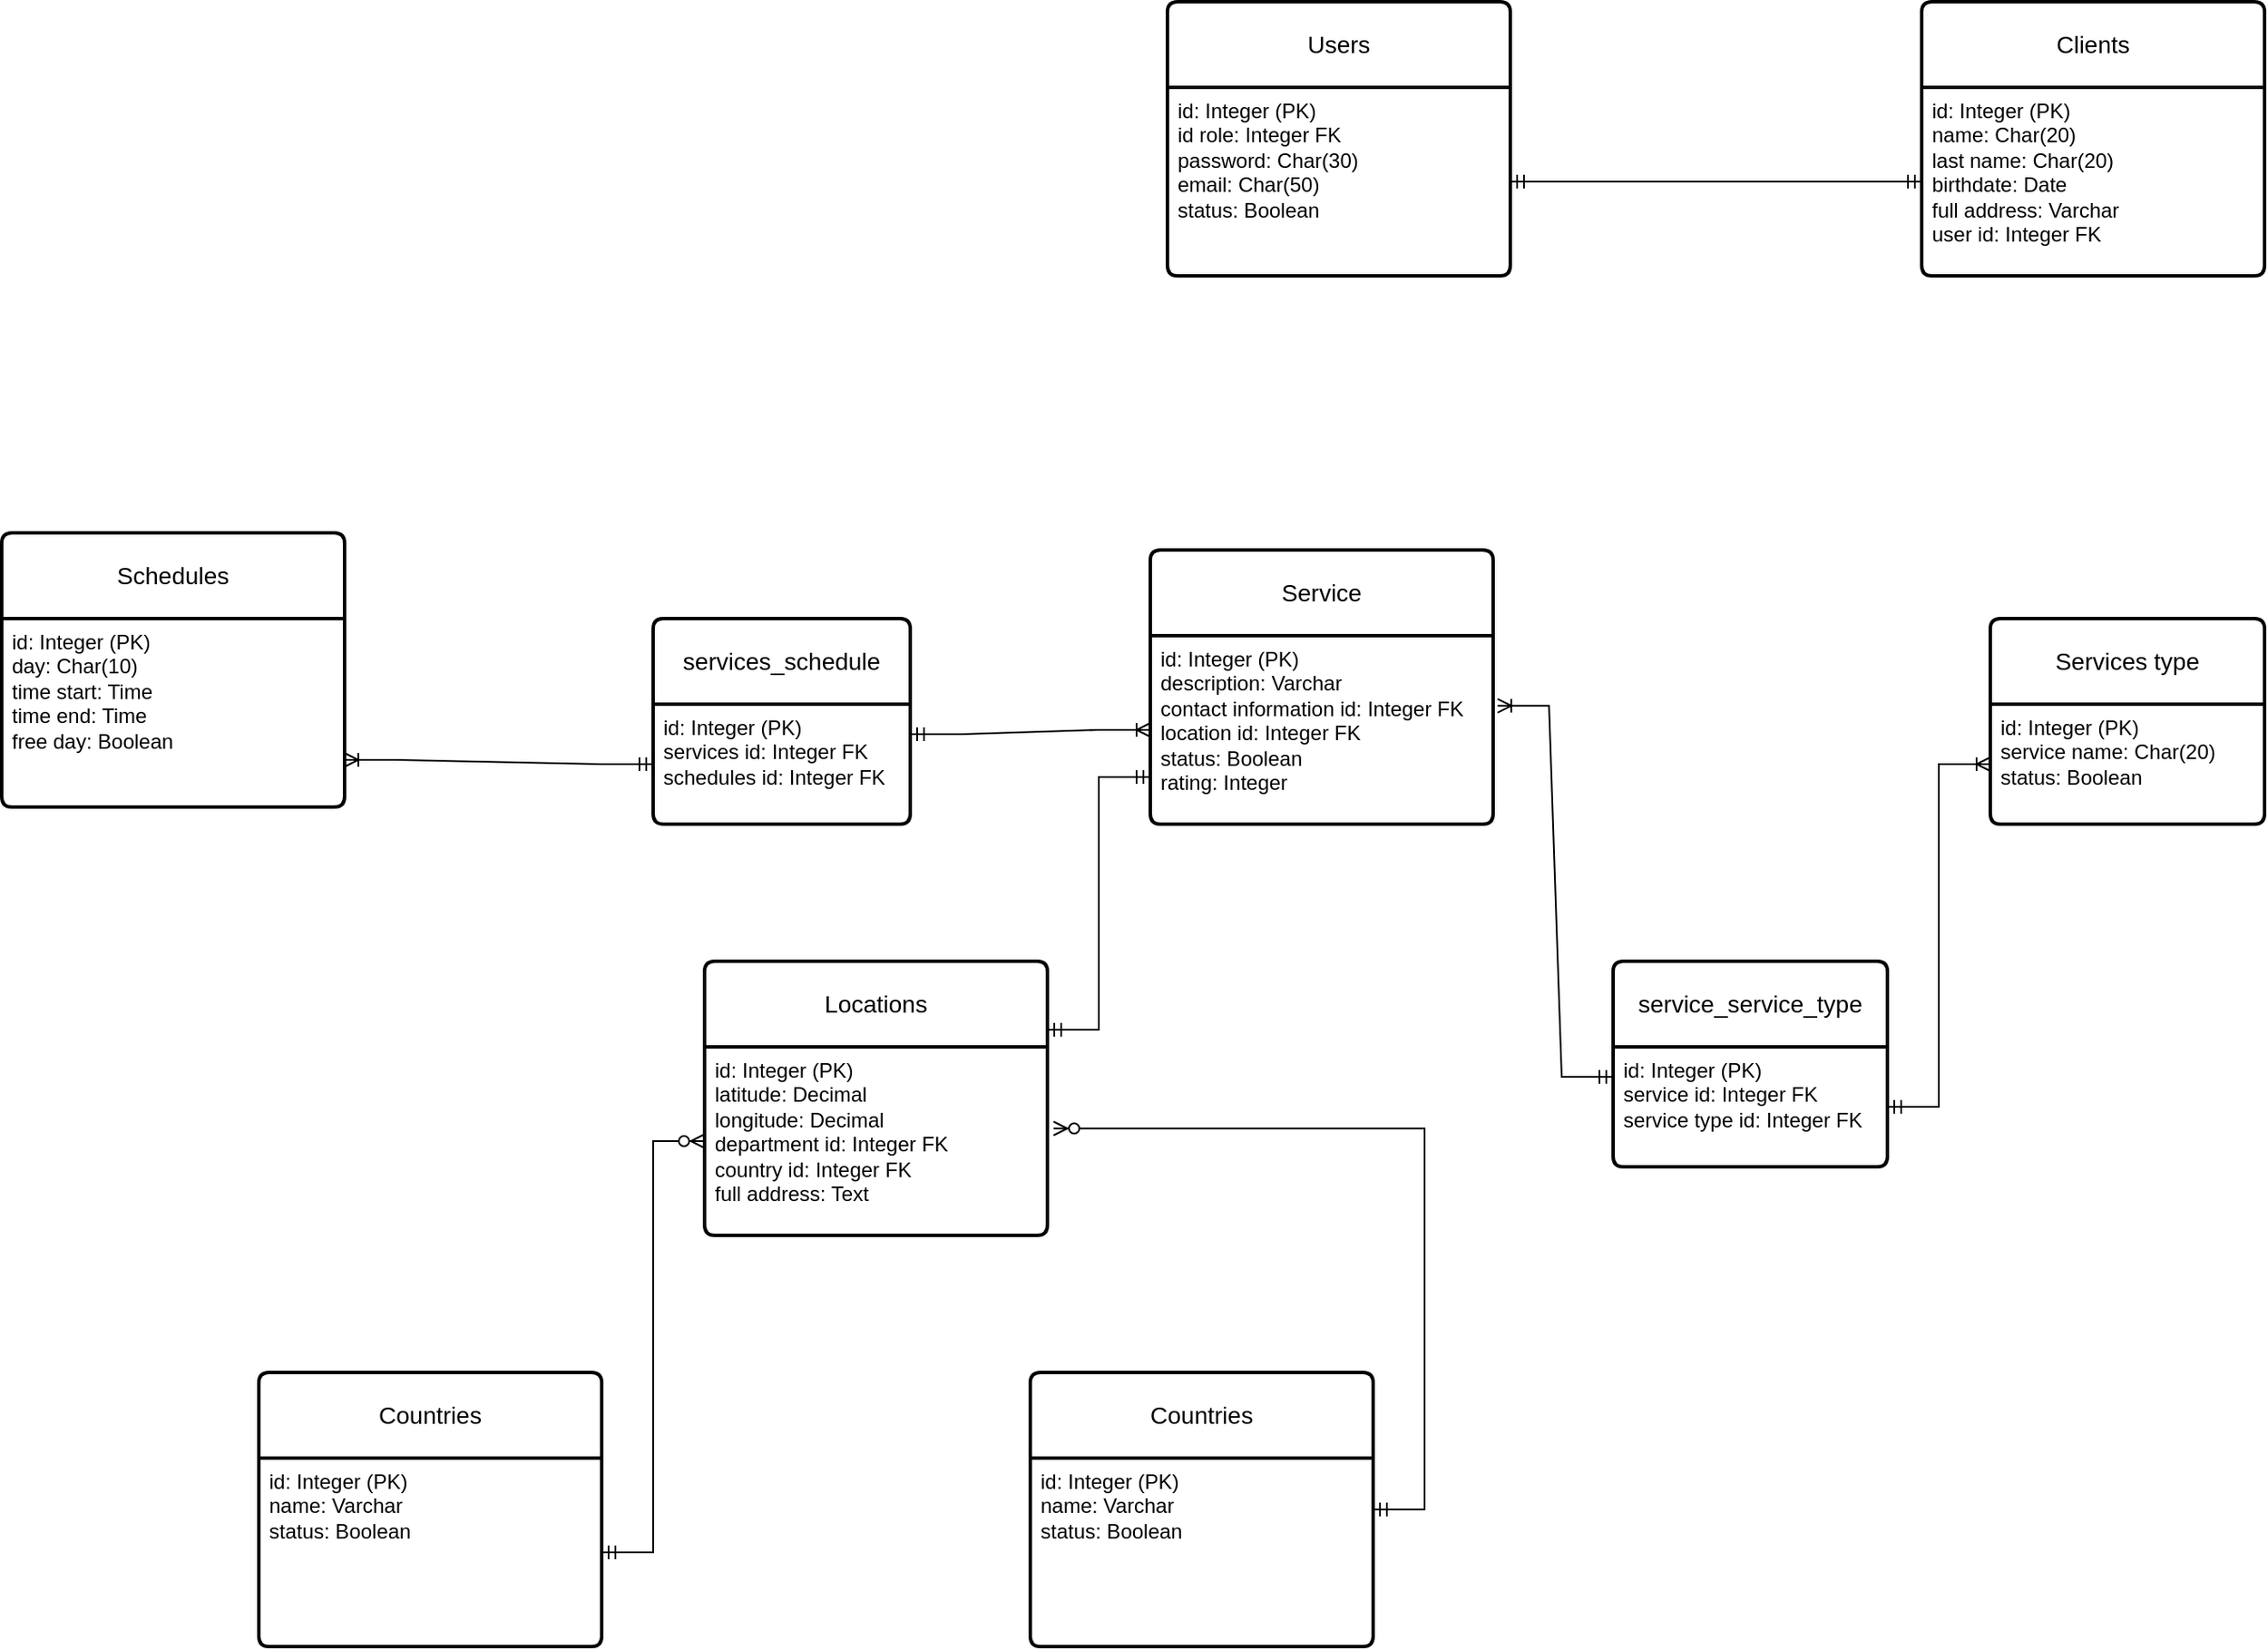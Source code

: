 <mxfile version="21.7.2" type="github">
  <diagram name="Page-1" id="JjEwmtj5MDWn0N0PvPRe">
    <mxGraphModel dx="1730" dy="1663" grid="1" gridSize="10" guides="1" tooltips="1" connect="1" arrows="1" fold="1" page="1" pageScale="1" pageWidth="850" pageHeight="1100" math="0" shadow="0">
      <root>
        <mxCell id="0" />
        <mxCell id="1" parent="0" />
        <mxCell id="XtZk6QxF-_q8XOVQxI7a-14" value="Service" style="swimlane;childLayout=stackLayout;horizontal=1;startSize=50;horizontalStack=0;rounded=1;fontSize=14;fontStyle=0;strokeWidth=2;resizeParent=0;resizeLast=1;shadow=0;dashed=0;align=center;arcSize=4;whiteSpace=wrap;html=1;" parent="1" vertex="1">
          <mxGeometry x="110" y="40" width="200" height="160" as="geometry" />
        </mxCell>
        <mxCell id="XtZk6QxF-_q8XOVQxI7a-15" value="id: Integer (PK)&lt;br&gt;description: Varchar&lt;br&gt;contact information id: Integer FK&lt;br&gt;location id: Integer FK&lt;br&gt;status: Boolean&lt;br&gt;rating: Integer&amp;nbsp;" style="align=left;strokeColor=none;fillColor=none;spacingLeft=4;fontSize=12;verticalAlign=top;resizable=0;rotatable=0;part=1;html=1;" parent="XtZk6QxF-_q8XOVQxI7a-14" vertex="1">
          <mxGeometry y="50" width="200" height="110" as="geometry" />
        </mxCell>
        <mxCell id="XtZk6QxF-_q8XOVQxI7a-16" value="Schedules" style="swimlane;childLayout=stackLayout;horizontal=1;startSize=50;horizontalStack=0;rounded=1;fontSize=14;fontStyle=0;strokeWidth=2;resizeParent=0;resizeLast=1;shadow=0;dashed=0;align=center;arcSize=4;whiteSpace=wrap;html=1;" parent="1" vertex="1">
          <mxGeometry x="-560" y="30" width="200" height="160" as="geometry" />
        </mxCell>
        <mxCell id="XtZk6QxF-_q8XOVQxI7a-17" value="id: Integer (PK)&lt;br&gt;day: Char(10)&lt;br&gt;time start: Time&lt;br&gt;time end: Time&lt;br&gt;free day: Boolean" style="align=left;strokeColor=none;fillColor=none;spacingLeft=4;fontSize=12;verticalAlign=top;resizable=0;rotatable=0;part=1;html=1;" parent="XtZk6QxF-_q8XOVQxI7a-16" vertex="1">
          <mxGeometry y="50" width="200" height="110" as="geometry" />
        </mxCell>
        <mxCell id="XtZk6QxF-_q8XOVQxI7a-18" value="services_schedule" style="swimlane;childLayout=stackLayout;horizontal=1;startSize=50;horizontalStack=0;rounded=1;fontSize=14;fontStyle=0;strokeWidth=2;resizeParent=0;resizeLast=1;shadow=0;dashed=0;align=center;arcSize=4;whiteSpace=wrap;html=1;" parent="1" vertex="1">
          <mxGeometry x="-180" y="80" width="150" height="120" as="geometry" />
        </mxCell>
        <mxCell id="XtZk6QxF-_q8XOVQxI7a-19" value="id: Integer (PK)&lt;br&gt;services id: Integer FK&lt;br&gt;schedules id: Integer FK" style="align=left;strokeColor=none;fillColor=none;spacingLeft=4;fontSize=12;verticalAlign=top;resizable=0;rotatable=0;part=1;html=1;" parent="XtZk6QxF-_q8XOVQxI7a-18" vertex="1">
          <mxGeometry y="50" width="150" height="70" as="geometry" />
        </mxCell>
        <mxCell id="XtZk6QxF-_q8XOVQxI7a-22" value="" style="edgeStyle=entityRelationEdgeStyle;fontSize=12;html=1;endArrow=ERoneToMany;startArrow=ERmandOne;rounded=0;entryX=1;entryY=0.75;entryDx=0;entryDy=0;exitX=0;exitY=0.5;exitDx=0;exitDy=0;" parent="1" source="XtZk6QxF-_q8XOVQxI7a-19" target="XtZk6QxF-_q8XOVQxI7a-17" edge="1">
          <mxGeometry width="100" height="100" relative="1" as="geometry">
            <mxPoint x="-230" y="390" as="sourcePoint" />
            <mxPoint x="-250" y="280" as="targetPoint" />
            <Array as="points">
              <mxPoint x="-270" y="370" />
              <mxPoint x="-200" y="310" />
              <mxPoint x="-230" y="370" />
            </Array>
          </mxGeometry>
        </mxCell>
        <mxCell id="XtZk6QxF-_q8XOVQxI7a-26" value="" style="edgeStyle=entityRelationEdgeStyle;fontSize=12;html=1;endArrow=ERoneToMany;startArrow=ERmandOne;rounded=0;entryX=0;entryY=0.5;entryDx=0;entryDy=0;exitX=1;exitY=0.25;exitDx=0;exitDy=0;" parent="1" source="XtZk6QxF-_q8XOVQxI7a-19" target="XtZk6QxF-_q8XOVQxI7a-15" edge="1">
          <mxGeometry width="100" height="100" relative="1" as="geometry">
            <mxPoint x="-90" y="358" as="sourcePoint" />
            <mxPoint x="-150" y="155" as="targetPoint" />
            <Array as="points">
              <mxPoint x="-260" y="380" />
              <mxPoint x="-190" y="320" />
              <mxPoint x="-220" y="380" />
            </Array>
          </mxGeometry>
        </mxCell>
        <mxCell id="XtZk6QxF-_q8XOVQxI7a-27" value="Services type" style="swimlane;childLayout=stackLayout;horizontal=1;startSize=50;horizontalStack=0;rounded=1;fontSize=14;fontStyle=0;strokeWidth=2;resizeParent=0;resizeLast=1;shadow=0;dashed=0;align=center;arcSize=4;whiteSpace=wrap;html=1;" parent="1" vertex="1">
          <mxGeometry x="600" y="80" width="160" height="120" as="geometry" />
        </mxCell>
        <mxCell id="XtZk6QxF-_q8XOVQxI7a-28" value="id: Integer (PK)&lt;br&gt;service name: Char(20)&lt;br&gt;status: Boolean" style="align=left;strokeColor=none;fillColor=none;spacingLeft=4;fontSize=12;verticalAlign=top;resizable=0;rotatable=0;part=1;html=1;" parent="XtZk6QxF-_q8XOVQxI7a-27" vertex="1">
          <mxGeometry y="50" width="160" height="70" as="geometry" />
        </mxCell>
        <mxCell id="19-on1ZWLtMRSixz8w2d-1" value="service_service_type" style="swimlane;childLayout=stackLayout;horizontal=1;startSize=50;horizontalStack=0;rounded=1;fontSize=14;fontStyle=0;strokeWidth=2;resizeParent=0;resizeLast=1;shadow=0;dashed=0;align=center;arcSize=4;whiteSpace=wrap;html=1;" parent="1" vertex="1">
          <mxGeometry x="380" y="280" width="160" height="120" as="geometry" />
        </mxCell>
        <mxCell id="19-on1ZWLtMRSixz8w2d-2" value="id: Integer (PK)&lt;br&gt;service id: Integer FK&lt;br&gt;service type id: Integer FK" style="align=left;strokeColor=none;fillColor=none;spacingLeft=4;fontSize=12;verticalAlign=top;resizable=0;rotatable=0;part=1;html=1;" parent="19-on1ZWLtMRSixz8w2d-1" vertex="1">
          <mxGeometry y="50" width="160" height="70" as="geometry" />
        </mxCell>
        <mxCell id="19-on1ZWLtMRSixz8w2d-3" value="" style="edgeStyle=entityRelationEdgeStyle;fontSize=12;html=1;endArrow=ERoneToMany;startArrow=ERmandOne;rounded=0;exitX=0;exitY=0.25;exitDx=0;exitDy=0;entryX=1.013;entryY=0.372;entryDx=0;entryDy=0;entryPerimeter=0;" parent="1" source="19-on1ZWLtMRSixz8w2d-2" target="XtZk6QxF-_q8XOVQxI7a-15" edge="1">
          <mxGeometry width="100" height="100" relative="1" as="geometry">
            <mxPoint x="180" y="460" as="sourcePoint" />
            <mxPoint x="220" y="270" as="targetPoint" />
          </mxGeometry>
        </mxCell>
        <mxCell id="19-on1ZWLtMRSixz8w2d-4" value="" style="edgeStyle=entityRelationEdgeStyle;fontSize=12;html=1;endArrow=ERoneToMany;startArrow=ERmandOne;rounded=0;exitX=1;exitY=0.5;exitDx=0;exitDy=0;" parent="1" source="19-on1ZWLtMRSixz8w2d-2" target="XtZk6QxF-_q8XOVQxI7a-28" edge="1">
          <mxGeometry width="100" height="100" relative="1" as="geometry">
            <mxPoint x="587" y="557" as="sourcePoint" />
            <mxPoint x="580" y="300" as="targetPoint" />
          </mxGeometry>
        </mxCell>
        <mxCell id="19-on1ZWLtMRSixz8w2d-5" value="Locations" style="swimlane;childLayout=stackLayout;horizontal=1;startSize=50;horizontalStack=0;rounded=1;fontSize=14;fontStyle=0;strokeWidth=2;resizeParent=0;resizeLast=1;shadow=0;dashed=0;align=center;arcSize=4;whiteSpace=wrap;html=1;" parent="1" vertex="1">
          <mxGeometry x="-150" y="280" width="200" height="160" as="geometry" />
        </mxCell>
        <mxCell id="19-on1ZWLtMRSixz8w2d-6" value="id: Integer (PK)&lt;br&gt;latitude: Decimal&lt;br&gt;longitude: Decimal&lt;br&gt;department id: Integer FK&lt;br&gt;country id: Integer FK&lt;br&gt;full address: Text" style="align=left;strokeColor=none;fillColor=none;spacingLeft=4;fontSize=12;verticalAlign=top;resizable=0;rotatable=0;part=1;html=1;" parent="19-on1ZWLtMRSixz8w2d-5" vertex="1">
          <mxGeometry y="50" width="200" height="110" as="geometry" />
        </mxCell>
        <mxCell id="lZ5rrkfNjCBdKvJuL95W-1" value="" style="edgeStyle=entityRelationEdgeStyle;fontSize=12;html=1;endArrow=ERmandOne;startArrow=ERmandOne;rounded=0;entryX=1;entryY=0.25;entryDx=0;entryDy=0;exitX=0;exitY=0.75;exitDx=0;exitDy=0;" parent="1" source="XtZk6QxF-_q8XOVQxI7a-15" target="19-on1ZWLtMRSixz8w2d-5" edge="1">
          <mxGeometry width="100" height="100" relative="1" as="geometry">
            <mxPoint x="150" y="270" as="sourcePoint" />
            <mxPoint x="60" y="210" as="targetPoint" />
          </mxGeometry>
        </mxCell>
        <mxCell id="JZs5IUJt6lr9gzF4YLtZ-1" value="Countries" style="swimlane;childLayout=stackLayout;horizontal=1;startSize=50;horizontalStack=0;rounded=1;fontSize=14;fontStyle=0;strokeWidth=2;resizeParent=0;resizeLast=1;shadow=0;dashed=0;align=center;arcSize=4;whiteSpace=wrap;html=1;" parent="1" vertex="1">
          <mxGeometry x="-410" y="520" width="200" height="160" as="geometry" />
        </mxCell>
        <mxCell id="JZs5IUJt6lr9gzF4YLtZ-2" value="id: Integer (PK)&lt;br&gt;name: Varchar&lt;br&gt;status: Boolean" style="align=left;strokeColor=none;fillColor=none;spacingLeft=4;fontSize=12;verticalAlign=top;resizable=0;rotatable=0;part=1;html=1;" parent="JZs5IUJt6lr9gzF4YLtZ-1" vertex="1">
          <mxGeometry y="50" width="200" height="110" as="geometry" />
        </mxCell>
        <mxCell id="JZs5IUJt6lr9gzF4YLtZ-3" value="" style="edgeStyle=entityRelationEdgeStyle;fontSize=12;html=1;endArrow=ERzeroToMany;startArrow=ERmandOne;rounded=0;exitX=1;exitY=0.5;exitDx=0;exitDy=0;entryX=0;entryY=0.5;entryDx=0;entryDy=0;" parent="1" source="JZs5IUJt6lr9gzF4YLtZ-2" target="19-on1ZWLtMRSixz8w2d-6" edge="1">
          <mxGeometry width="100" height="100" relative="1" as="geometry">
            <mxPoint x="-120" y="620" as="sourcePoint" />
            <mxPoint x="-20" y="520" as="targetPoint" />
          </mxGeometry>
        </mxCell>
        <mxCell id="JZs5IUJt6lr9gzF4YLtZ-5" value="Countries" style="swimlane;childLayout=stackLayout;horizontal=1;startSize=50;horizontalStack=0;rounded=1;fontSize=14;fontStyle=0;strokeWidth=2;resizeParent=0;resizeLast=1;shadow=0;dashed=0;align=center;arcSize=4;whiteSpace=wrap;html=1;" parent="1" vertex="1">
          <mxGeometry x="40" y="520" width="200" height="160" as="geometry" />
        </mxCell>
        <mxCell id="JZs5IUJt6lr9gzF4YLtZ-6" value="id: Integer (PK)&lt;br&gt;name: Varchar&lt;br&gt;status: Boolean" style="align=left;strokeColor=none;fillColor=none;spacingLeft=4;fontSize=12;verticalAlign=top;resizable=0;rotatable=0;part=1;html=1;" parent="JZs5IUJt6lr9gzF4YLtZ-5" vertex="1">
          <mxGeometry y="50" width="200" height="110" as="geometry" />
        </mxCell>
        <mxCell id="JZs5IUJt6lr9gzF4YLtZ-8" value="" style="edgeStyle=entityRelationEdgeStyle;fontSize=12;html=1;endArrow=ERzeroToMany;startArrow=ERmandOne;rounded=0;entryX=1.018;entryY=0.433;entryDx=0;entryDy=0;entryPerimeter=0;" parent="1" source="JZs5IUJt6lr9gzF4YLtZ-5" target="19-on1ZWLtMRSixz8w2d-6" edge="1">
          <mxGeometry width="100" height="100" relative="1" as="geometry">
            <mxPoint x="130" y="600" as="sourcePoint" />
            <mxPoint x="80" y="470" as="targetPoint" />
          </mxGeometry>
        </mxCell>
        <mxCell id="JZs5IUJt6lr9gzF4YLtZ-24" value="Users" style="swimlane;childLayout=stackLayout;horizontal=1;startSize=50;horizontalStack=0;rounded=1;fontSize=14;fontStyle=0;strokeWidth=2;resizeParent=0;resizeLast=1;shadow=0;dashed=0;align=center;arcSize=4;whiteSpace=wrap;html=1;" parent="1" vertex="1">
          <mxGeometry x="120" y="-280" width="200" height="160" as="geometry" />
        </mxCell>
        <mxCell id="JZs5IUJt6lr9gzF4YLtZ-25" value="id: Integer (PK)&lt;br&gt;id role: Integer FK&lt;br&gt;password: Char(30)&lt;br&gt;email: Char(50)&lt;br&gt;status: Boolean" style="align=left;strokeColor=none;fillColor=none;spacingLeft=4;fontSize=12;verticalAlign=top;resizable=0;rotatable=0;part=1;html=1;" parent="JZs5IUJt6lr9gzF4YLtZ-24" vertex="1">
          <mxGeometry y="50" width="200" height="110" as="geometry" />
        </mxCell>
        <mxCell id="HLrtFZpS5AJr3RpoRb9L-1" value="Clients" style="swimlane;childLayout=stackLayout;horizontal=1;startSize=50;horizontalStack=0;rounded=1;fontSize=14;fontStyle=0;strokeWidth=2;resizeParent=0;resizeLast=1;shadow=0;dashed=0;align=center;arcSize=4;whiteSpace=wrap;html=1;" vertex="1" parent="1">
          <mxGeometry x="560" y="-280" width="200" height="160" as="geometry" />
        </mxCell>
        <mxCell id="HLrtFZpS5AJr3RpoRb9L-2" value="id: Integer (PK)&lt;br&gt;name: Char(20)&lt;br&gt;last name: Char(20)&lt;br&gt;birthdate: Date&lt;br&gt;full address: Varchar&lt;br&gt;user id: Integer FK" style="align=left;strokeColor=none;fillColor=none;spacingLeft=4;fontSize=12;verticalAlign=top;resizable=0;rotatable=0;part=1;html=1;" vertex="1" parent="HLrtFZpS5AJr3RpoRb9L-1">
          <mxGeometry y="50" width="200" height="110" as="geometry" />
        </mxCell>
        <mxCell id="HLrtFZpS5AJr3RpoRb9L-3" value="" style="edgeStyle=entityRelationEdgeStyle;fontSize=12;html=1;endArrow=ERmandOne;startArrow=ERmandOne;rounded=0;exitX=1;exitY=0.5;exitDx=0;exitDy=0;entryX=0;entryY=0.5;entryDx=0;entryDy=0;" edge="1" parent="1" source="JZs5IUJt6lr9gzF4YLtZ-25" target="HLrtFZpS5AJr3RpoRb9L-2">
          <mxGeometry width="100" height="100" relative="1" as="geometry">
            <mxPoint x="410" y="-80" as="sourcePoint" />
            <mxPoint x="510" y="-180" as="targetPoint" />
          </mxGeometry>
        </mxCell>
      </root>
    </mxGraphModel>
  </diagram>
</mxfile>
